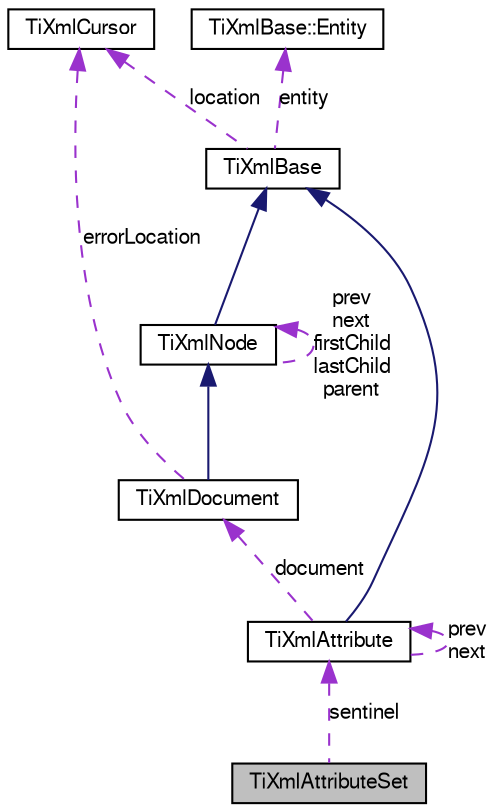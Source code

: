digraph G
{
  bgcolor="transparent";
  edge [fontname="FreeSans",fontsize=10,labelfontname="FreeSans",labelfontsize=10];
  node [fontname="FreeSans",fontsize=10,shape=record];
  Node1 [label="TiXmlAttributeSet",height=0.2,width=0.4,color="black", fillcolor="grey75", style="filled" fontcolor="black"];
  Node2 -> Node1 [dir=back,color="darkorchid3",fontsize=10,style="dashed",label="sentinel",fontname="FreeSans"];
  Node2 [label="TiXmlAttribute",height=0.2,width=0.4,color="black",URL="$classTiXmlAttribute.html"];
  Node3 -> Node2 [dir=back,color="midnightblue",fontsize=10,style="solid",fontname="FreeSans"];
  Node3 [label="TiXmlBase",height=0.2,width=0.4,color="black",URL="$classTiXmlBase.html"];
  Node4 -> Node3 [dir=back,color="darkorchid3",fontsize=10,style="dashed",label="location",fontname="FreeSans"];
  Node4 [label="TiXmlCursor",height=0.2,width=0.4,color="black",URL="$structTiXmlCursor.html"];
  Node5 -> Node3 [dir=back,color="darkorchid3",fontsize=10,style="dashed",label="entity",fontname="FreeSans"];
  Node5 [label="TiXmlBase::Entity",height=0.2,width=0.4,color="black",URL="$structTiXmlBase_1_1Entity.html"];
  Node6 -> Node2 [dir=back,color="darkorchid3",fontsize=10,style="dashed",label="document",fontname="FreeSans"];
  Node6 [label="TiXmlDocument",height=0.2,width=0.4,color="black",URL="$classTiXmlDocument.html"];
  Node7 -> Node6 [dir=back,color="midnightblue",fontsize=10,style="solid",fontname="FreeSans"];
  Node7 [label="TiXmlNode",height=0.2,width=0.4,color="black",URL="$classTiXmlNode.html"];
  Node3 -> Node7 [dir=back,color="midnightblue",fontsize=10,style="solid",fontname="FreeSans"];
  Node7 -> Node7 [dir=back,color="darkorchid3",fontsize=10,style="dashed",label="prev\nnext\nfirstChild\nlastChild\nparent",fontname="FreeSans"];
  Node4 -> Node6 [dir=back,color="darkorchid3",fontsize=10,style="dashed",label="errorLocation",fontname="FreeSans"];
  Node2 -> Node2 [dir=back,color="darkorchid3",fontsize=10,style="dashed",label="prev\nnext",fontname="FreeSans"];
}
